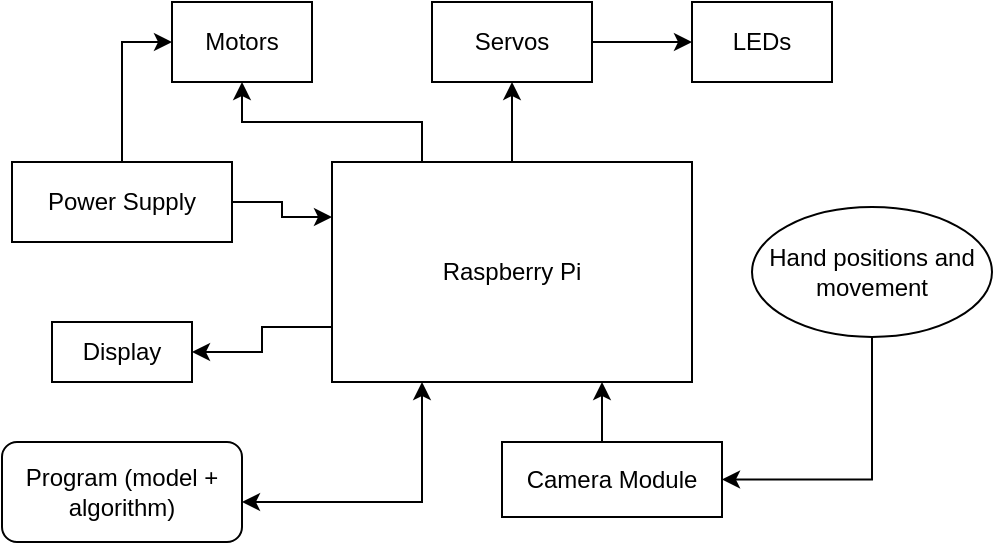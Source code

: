 <mxfile version="20.3.6" type="github">
  <diagram id="prOnAFqFpAUajk3_6tl3" name="Page-1">
    <mxGraphModel dx="579" dy="381" grid="1" gridSize="10" guides="1" tooltips="1" connect="1" arrows="1" fold="1" page="1" pageScale="1" pageWidth="850" pageHeight="1100" math="0" shadow="0">
      <root>
        <mxCell id="0" />
        <mxCell id="1" parent="0" />
        <mxCell id="IG4MgF6EZ-MypMw1RZl8-13" style="edgeStyle=orthogonalEdgeStyle;rounded=0;orthogonalLoop=1;jettySize=auto;html=1;exitX=0.5;exitY=0;exitDx=0;exitDy=0;entryX=0.5;entryY=1;entryDx=0;entryDy=0;" edge="1" parent="1" source="IG4MgF6EZ-MypMw1RZl8-1" target="IG4MgF6EZ-MypMw1RZl8-2">
          <mxGeometry relative="1" as="geometry" />
        </mxCell>
        <mxCell id="IG4MgF6EZ-MypMw1RZl8-14" style="edgeStyle=orthogonalEdgeStyle;rounded=0;orthogonalLoop=1;jettySize=auto;html=1;exitX=0.25;exitY=0;exitDx=0;exitDy=0;entryX=0.5;entryY=1;entryDx=0;entryDy=0;" edge="1" parent="1" source="IG4MgF6EZ-MypMw1RZl8-1" target="IG4MgF6EZ-MypMw1RZl8-4">
          <mxGeometry relative="1" as="geometry" />
        </mxCell>
        <mxCell id="IG4MgF6EZ-MypMw1RZl8-27" style="edgeStyle=orthogonalEdgeStyle;rounded=0;orthogonalLoop=1;jettySize=auto;html=1;exitX=0;exitY=0.75;exitDx=0;exitDy=0;entryX=1;entryY=0.5;entryDx=0;entryDy=0;" edge="1" parent="1" source="IG4MgF6EZ-MypMw1RZl8-1" target="IG4MgF6EZ-MypMw1RZl8-15">
          <mxGeometry relative="1" as="geometry" />
        </mxCell>
        <mxCell id="IG4MgF6EZ-MypMw1RZl8-1" value="Raspberry Pi" style="rounded=0;whiteSpace=wrap;html=1;" vertex="1" parent="1">
          <mxGeometry x="340" y="200" width="180" height="110" as="geometry" />
        </mxCell>
        <mxCell id="IG4MgF6EZ-MypMw1RZl8-8" style="edgeStyle=orthogonalEdgeStyle;rounded=0;orthogonalLoop=1;jettySize=auto;html=1;exitX=1;exitY=0.5;exitDx=0;exitDy=0;entryX=0;entryY=0.5;entryDx=0;entryDy=0;" edge="1" parent="1" source="IG4MgF6EZ-MypMw1RZl8-2" target="IG4MgF6EZ-MypMw1RZl8-3">
          <mxGeometry relative="1" as="geometry" />
        </mxCell>
        <mxCell id="IG4MgF6EZ-MypMw1RZl8-2" value="Servos" style="rounded=0;whiteSpace=wrap;html=1;" vertex="1" parent="1">
          <mxGeometry x="390" y="120" width="80" height="40" as="geometry" />
        </mxCell>
        <mxCell id="IG4MgF6EZ-MypMw1RZl8-3" value="LEDs" style="rounded=0;whiteSpace=wrap;html=1;" vertex="1" parent="1">
          <mxGeometry x="520" y="120" width="70" height="40" as="geometry" />
        </mxCell>
        <mxCell id="IG4MgF6EZ-MypMw1RZl8-4" value="Motors" style="rounded=0;whiteSpace=wrap;html=1;" vertex="1" parent="1">
          <mxGeometry x="260" y="120" width="70" height="40" as="geometry" />
        </mxCell>
        <mxCell id="IG4MgF6EZ-MypMw1RZl8-24" style="edgeStyle=orthogonalEdgeStyle;rounded=0;orthogonalLoop=1;jettySize=auto;html=1;exitX=0.5;exitY=0;exitDx=0;exitDy=0;entryX=0.75;entryY=1;entryDx=0;entryDy=0;" edge="1" parent="1" source="IG4MgF6EZ-MypMw1RZl8-9" target="IG4MgF6EZ-MypMw1RZl8-1">
          <mxGeometry relative="1" as="geometry" />
        </mxCell>
        <mxCell id="IG4MgF6EZ-MypMw1RZl8-9" value="Camera Module" style="rounded=0;whiteSpace=wrap;html=1;" vertex="1" parent="1">
          <mxGeometry x="425" y="340" width="110" height="37.5" as="geometry" />
        </mxCell>
        <mxCell id="IG4MgF6EZ-MypMw1RZl8-11" style="edgeStyle=orthogonalEdgeStyle;rounded=0;orthogonalLoop=1;jettySize=auto;html=1;exitX=0.5;exitY=0;exitDx=0;exitDy=0;entryX=0;entryY=0.5;entryDx=0;entryDy=0;" edge="1" parent="1" source="IG4MgF6EZ-MypMw1RZl8-10" target="IG4MgF6EZ-MypMw1RZl8-4">
          <mxGeometry relative="1" as="geometry" />
        </mxCell>
        <mxCell id="IG4MgF6EZ-MypMw1RZl8-12" style="edgeStyle=orthogonalEdgeStyle;rounded=0;orthogonalLoop=1;jettySize=auto;html=1;exitX=1;exitY=0.5;exitDx=0;exitDy=0;entryX=0;entryY=0.25;entryDx=0;entryDy=0;" edge="1" parent="1" source="IG4MgF6EZ-MypMw1RZl8-10" target="IG4MgF6EZ-MypMw1RZl8-1">
          <mxGeometry relative="1" as="geometry" />
        </mxCell>
        <mxCell id="IG4MgF6EZ-MypMw1RZl8-10" value="Power Supply" style="rounded=0;whiteSpace=wrap;html=1;" vertex="1" parent="1">
          <mxGeometry x="180" y="200" width="110" height="40" as="geometry" />
        </mxCell>
        <mxCell id="IG4MgF6EZ-MypMw1RZl8-15" value="Display" style="rounded=0;whiteSpace=wrap;html=1;" vertex="1" parent="1">
          <mxGeometry x="200" y="280" width="70" height="30" as="geometry" />
        </mxCell>
        <mxCell id="IG4MgF6EZ-MypMw1RZl8-17" value="Program (model + algorithm)" style="rounded=1;whiteSpace=wrap;html=1;" vertex="1" parent="1">
          <mxGeometry x="175" y="340" width="120" height="50" as="geometry" />
        </mxCell>
        <mxCell id="IG4MgF6EZ-MypMw1RZl8-18" value="" style="endArrow=classic;startArrow=classic;html=1;rounded=0;entryX=0.25;entryY=1;entryDx=0;entryDy=0;" edge="1" parent="1" target="IG4MgF6EZ-MypMw1RZl8-1">
          <mxGeometry width="50" height="50" relative="1" as="geometry">
            <mxPoint x="295" y="370" as="sourcePoint" />
            <mxPoint x="345" y="320" as="targetPoint" />
            <Array as="points">
              <mxPoint x="385" y="370" />
            </Array>
          </mxGeometry>
        </mxCell>
        <mxCell id="IG4MgF6EZ-MypMw1RZl8-26" style="edgeStyle=orthogonalEdgeStyle;rounded=0;orthogonalLoop=1;jettySize=auto;html=1;exitX=0.5;exitY=1;exitDx=0;exitDy=0;entryX=1;entryY=0.5;entryDx=0;entryDy=0;" edge="1" parent="1" source="IG4MgF6EZ-MypMw1RZl8-23" target="IG4MgF6EZ-MypMw1RZl8-9">
          <mxGeometry relative="1" as="geometry" />
        </mxCell>
        <mxCell id="IG4MgF6EZ-MypMw1RZl8-23" value="Hand positions and movement" style="ellipse;whiteSpace=wrap;html=1;" vertex="1" parent="1">
          <mxGeometry x="550" y="222.5" width="120" height="65" as="geometry" />
        </mxCell>
      </root>
    </mxGraphModel>
  </diagram>
</mxfile>

